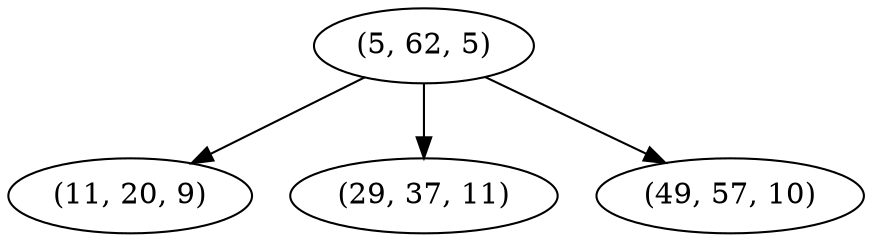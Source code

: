 digraph tree {
    "(5, 62, 5)";
    "(11, 20, 9)";
    "(29, 37, 11)";
    "(49, 57, 10)";
    "(5, 62, 5)" -> "(11, 20, 9)";
    "(5, 62, 5)" -> "(29, 37, 11)";
    "(5, 62, 5)" -> "(49, 57, 10)";
}
